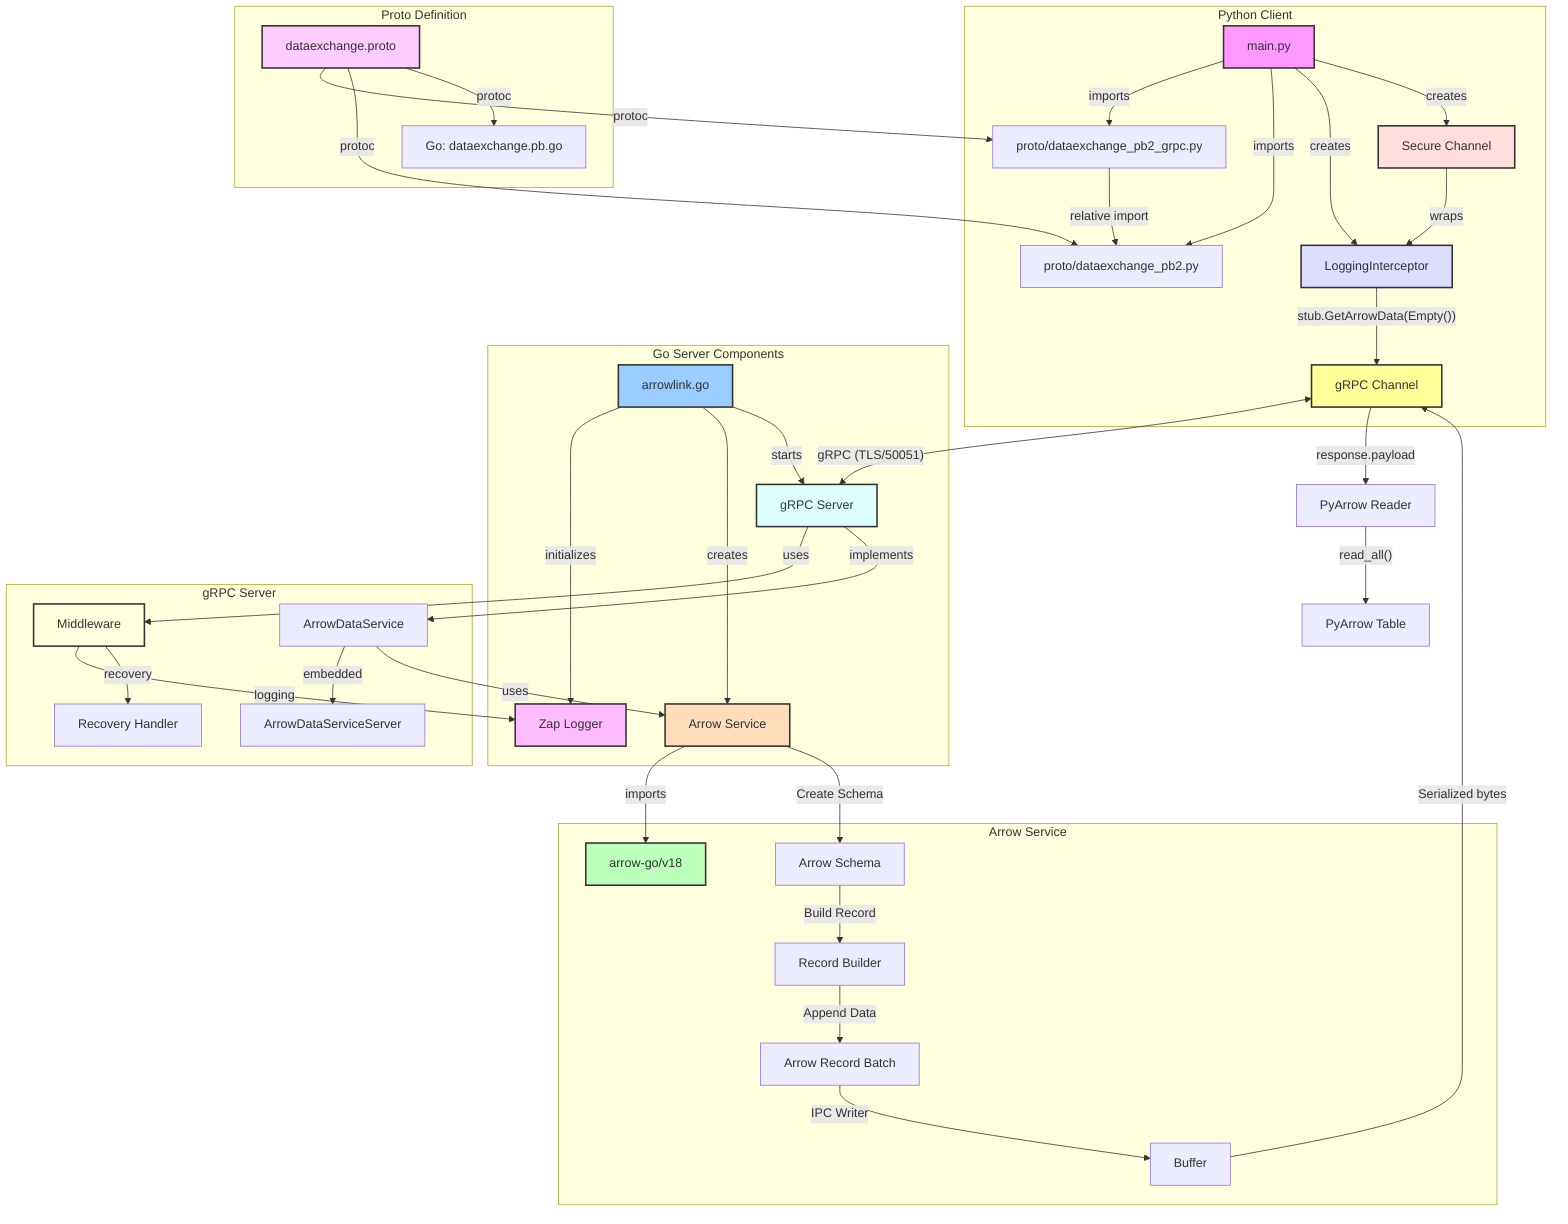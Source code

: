 graph TD
    subgraph "Python Client"
        A[main.py] --> |imports| B[proto/dataexchange_pb2_grpc.py]
        A --> |imports| C[proto/dataexchange_pb2.py]
        B --> |relative import| C
        A --> |creates| L1[LoggingInterceptor]
        A --> |creates| SC[Secure Channel]
        SC --> |wraps| L1
        L1 --> |"stub.GetArrowData(Empty())"| D[gRPC Channel]
    end

    subgraph "Proto Definition"
        E[dataexchange.proto] --> |protoc| B
        E --> |protoc| C
        E --> |protoc| F[Go: dataexchange.pb.go]
    end

    subgraph "Go Server Components"
        G[arrowlink.go] --> |initializes| M[Zap Logger]
        G --> |creates| S[Arrow Service]
        G --> |starts| GS[gRPC Server]
    end

    subgraph "gRPC Server"
        GS --> |uses| MW[Middleware]
        MW --> |logging| M
        MW --> |recovery| REC[Recovery Handler]
        GS --> |implements| H[ArrowDataService]
        H --> |embedded| N[ArrowDataServiceServer]
        H --> |uses| S
    end

    subgraph "Arrow Service"
        S --> |imports| L2[arrow-go/v18]
        S --> |"Create Schema"| O[Arrow Schema]
        O --> |"Build Record"| P[Record Builder]
        P --> |"Append Data"| I[Arrow Record Batch]
        I --> |"IPC Writer"| Q[Buffer]
    end

    D <--> |"gRPC (TLS/50051)"| GS
    Q --> |"Serialized bytes"| D
    D --> |"response.payload"| J[PyArrow Reader]
    J --> |"read_all()"| R[PyArrow Table]

    style A fill:#f9f,stroke:#333,stroke-width:2px
    style G fill:#9cf,stroke:#333,stroke-width:2px
    style E fill:#fcf,stroke:#333,stroke-width:2px
    style D fill:#ff9,stroke:#333,stroke-width:2px
    style L2 fill:#bfb,stroke:#333,stroke-width:2px
    style M fill:#fbf,stroke:#333,stroke-width:2px
    style S fill:#fdb,stroke:#333,stroke-width:2px
    style GS fill:#dff,stroke:#333,stroke-width:2px
    style MW fill:#ffd,stroke:#333,stroke-width:2px
    style L1 fill:#ddf,stroke:#333,stroke-width:2px
    style SC fill:#fdd,stroke:#333,stroke-width:2px